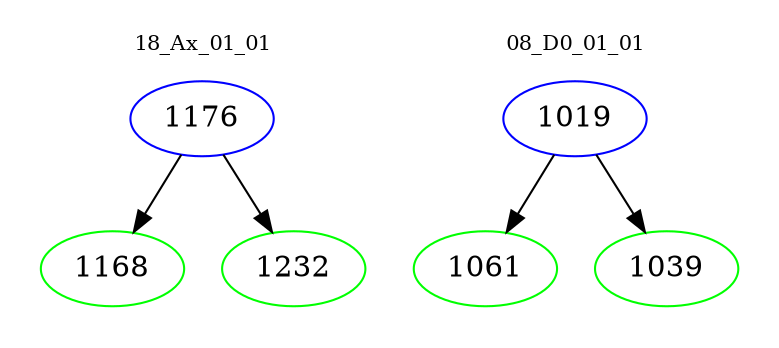 digraph{
subgraph cluster_0 {
color = white
label = "18_Ax_01_01";
fontsize=10;
T0_1176 [label="1176", color="blue"]
T0_1176 -> T0_1168 [color="black"]
T0_1168 [label="1168", color="green"]
T0_1176 -> T0_1232 [color="black"]
T0_1232 [label="1232", color="green"]
}
subgraph cluster_1 {
color = white
label = "08_D0_01_01";
fontsize=10;
T1_1019 [label="1019", color="blue"]
T1_1019 -> T1_1061 [color="black"]
T1_1061 [label="1061", color="green"]
T1_1019 -> T1_1039 [color="black"]
T1_1039 [label="1039", color="green"]
}
}
